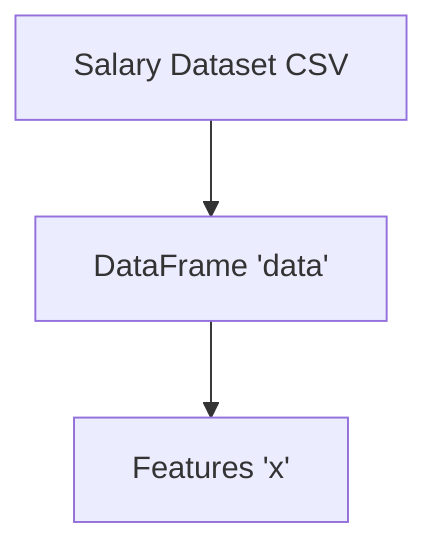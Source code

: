 flowchart TD
    A["Salary Dataset CSV"]:::dataSource --> B["DataFrame 'data'"]:::dataVariable
    B --> C["Features 'x'"]:::dataVariable